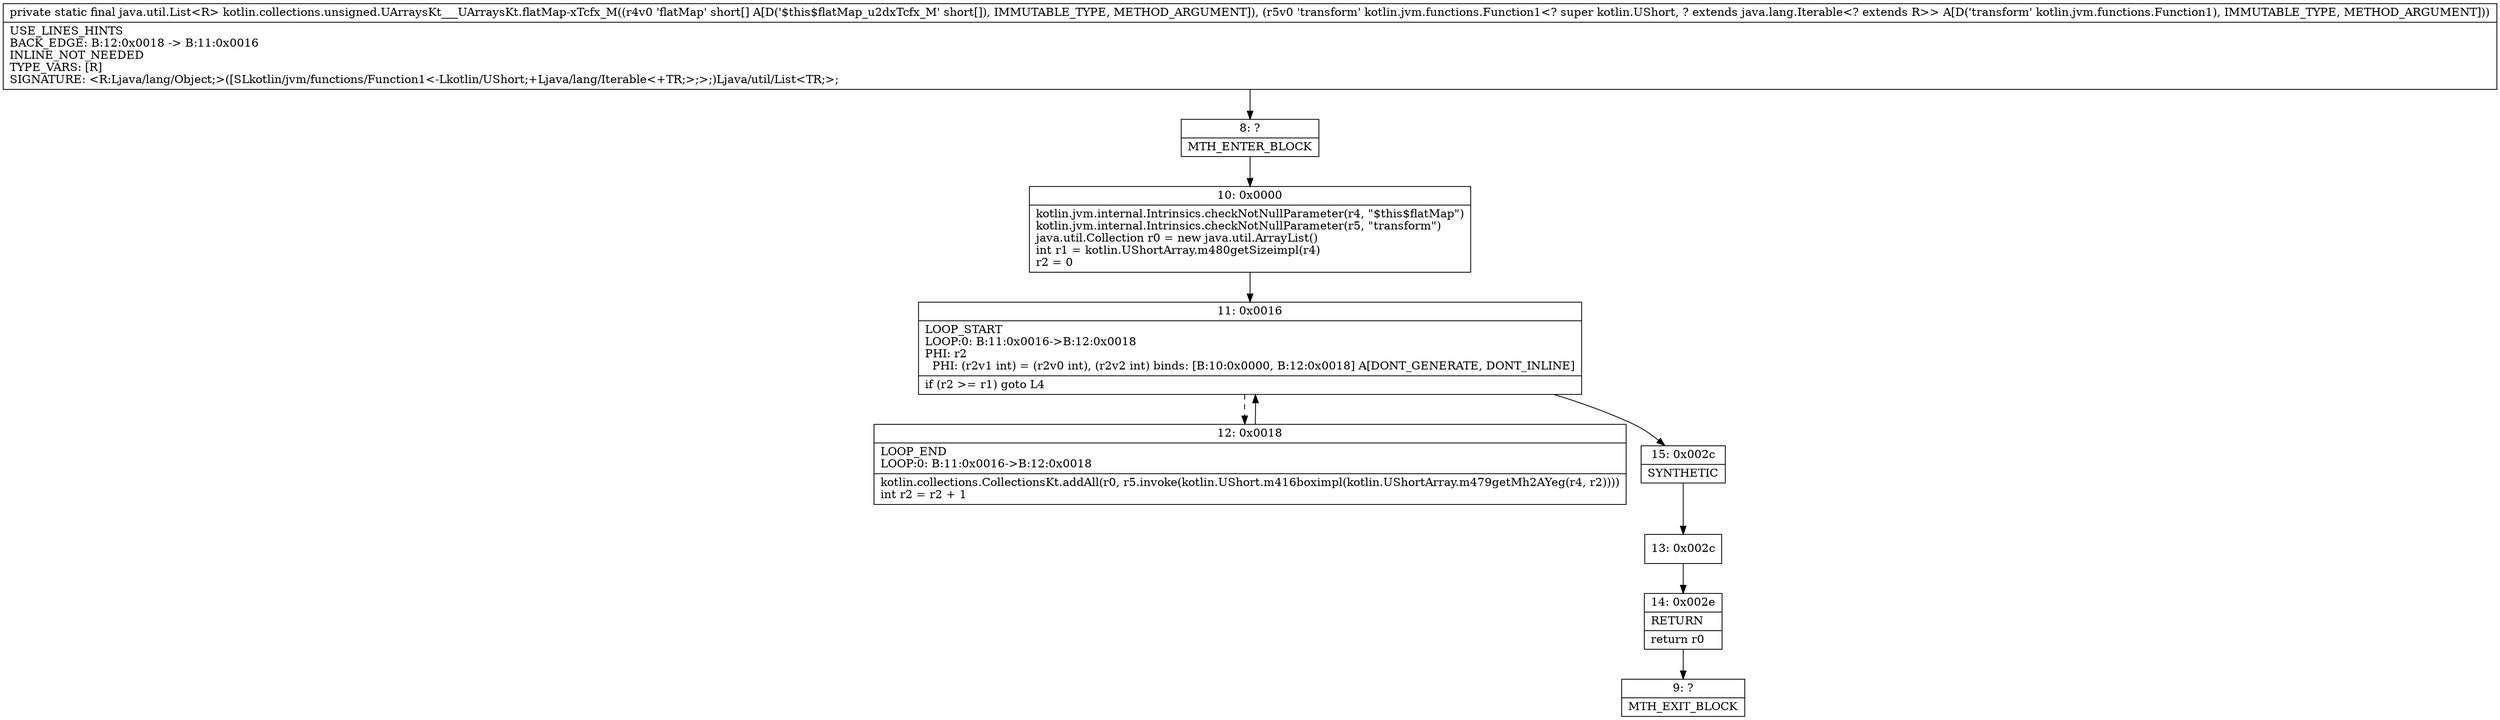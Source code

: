 digraph "CFG forkotlin.collections.unsigned.UArraysKt___UArraysKt.flatMap\-xTcfx_M([SLkotlin\/jvm\/functions\/Function1;)Ljava\/util\/List;" {
Node_8 [shape=record,label="{8\:\ ?|MTH_ENTER_BLOCK\l}"];
Node_10 [shape=record,label="{10\:\ 0x0000|kotlin.jvm.internal.Intrinsics.checkNotNullParameter(r4, \"$this$flatMap\")\lkotlin.jvm.internal.Intrinsics.checkNotNullParameter(r5, \"transform\")\ljava.util.Collection r0 = new java.util.ArrayList()\lint r1 = kotlin.UShortArray.m480getSizeimpl(r4)\lr2 = 0\l}"];
Node_11 [shape=record,label="{11\:\ 0x0016|LOOP_START\lLOOP:0: B:11:0x0016\-\>B:12:0x0018\lPHI: r2 \l  PHI: (r2v1 int) = (r2v0 int), (r2v2 int) binds: [B:10:0x0000, B:12:0x0018] A[DONT_GENERATE, DONT_INLINE]\l|if (r2 \>= r1) goto L4\l}"];
Node_12 [shape=record,label="{12\:\ 0x0018|LOOP_END\lLOOP:0: B:11:0x0016\-\>B:12:0x0018\l|kotlin.collections.CollectionsKt.addAll(r0, r5.invoke(kotlin.UShort.m416boximpl(kotlin.UShortArray.m479getMh2AYeg(r4, r2))))\lint r2 = r2 + 1\l}"];
Node_15 [shape=record,label="{15\:\ 0x002c|SYNTHETIC\l}"];
Node_13 [shape=record,label="{13\:\ 0x002c}"];
Node_14 [shape=record,label="{14\:\ 0x002e|RETURN\l|return r0\l}"];
Node_9 [shape=record,label="{9\:\ ?|MTH_EXIT_BLOCK\l}"];
MethodNode[shape=record,label="{private static final java.util.List\<R\> kotlin.collections.unsigned.UArraysKt___UArraysKt.flatMap\-xTcfx_M((r4v0 'flatMap' short[] A[D('$this$flatMap_u2dxTcfx_M' short[]), IMMUTABLE_TYPE, METHOD_ARGUMENT]), (r5v0 'transform' kotlin.jvm.functions.Function1\<? super kotlin.UShort, ? extends java.lang.Iterable\<? extends R\>\> A[D('transform' kotlin.jvm.functions.Function1), IMMUTABLE_TYPE, METHOD_ARGUMENT]))  | USE_LINES_HINTS\lBACK_EDGE: B:12:0x0018 \-\> B:11:0x0016\lINLINE_NOT_NEEDED\lTYPE_VARS: [R]\lSIGNATURE: \<R:Ljava\/lang\/Object;\>([SLkotlin\/jvm\/functions\/Function1\<\-Lkotlin\/UShort;+Ljava\/lang\/Iterable\<+TR;\>;\>;)Ljava\/util\/List\<TR;\>;\l}"];
MethodNode -> Node_8;Node_8 -> Node_10;
Node_10 -> Node_11;
Node_11 -> Node_12[style=dashed];
Node_11 -> Node_15;
Node_12 -> Node_11;
Node_15 -> Node_13;
Node_13 -> Node_14;
Node_14 -> Node_9;
}

